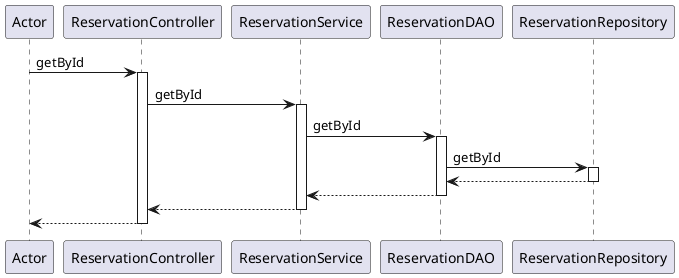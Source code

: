 @startuml
participant Actor
Actor -> ReservationController : getById
activate ReservationController

ReservationController -> ReservationService: getById
activate ReservationService

ReservationService -> ReservationDAO: getById
activate ReservationDAO

ReservationDAO -> ReservationRepository: getById
activate ReservationRepository

ReservationRepository --> ReservationDAO
deactivate ReservationRepository

ReservationDAO --> ReservationService
deactivate ReservationDAO

ReservationService --> ReservationController
deactivate ReservationService

return
@enduml